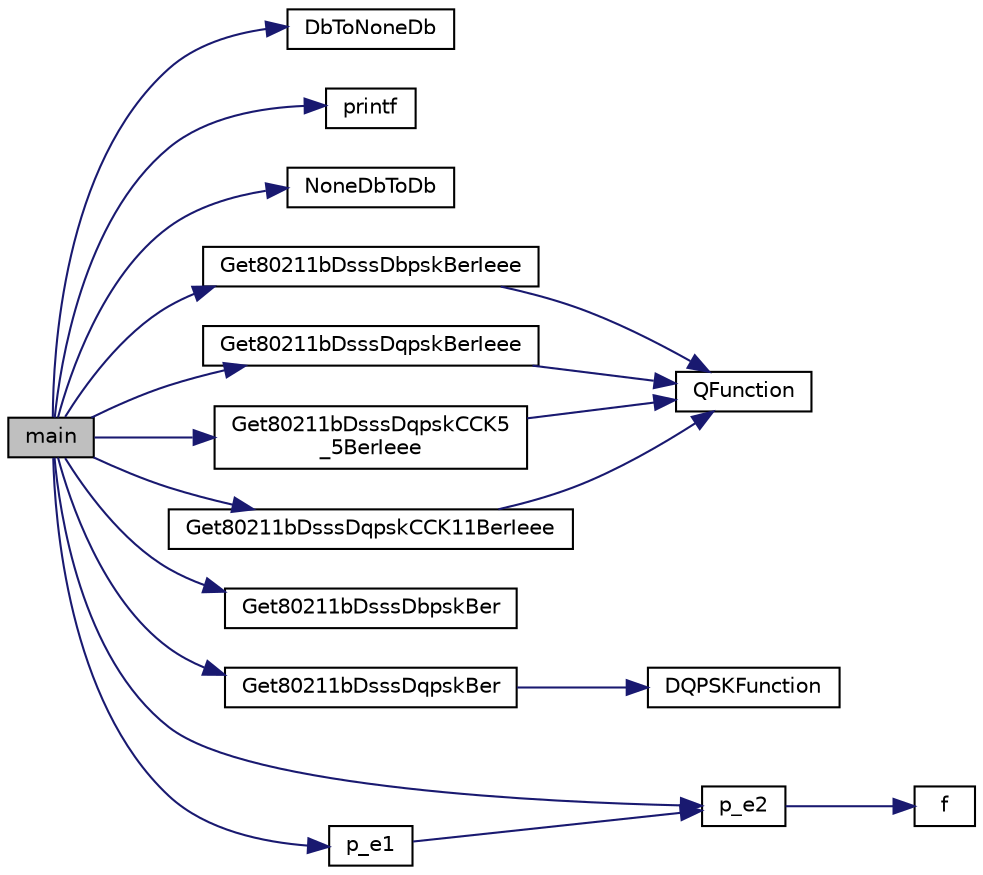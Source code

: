 digraph "main"
{
  edge [fontname="Helvetica",fontsize="10",labelfontname="Helvetica",labelfontsize="10"];
  node [fontname="Helvetica",fontsize="10",shape=record];
  rankdir="LR";
  Node1 [label="main",height=0.2,width=0.4,color="black", fillcolor="grey75", style="filled", fontcolor="black"];
  Node1 -> Node2 [color="midnightblue",fontsize="10",style="solid"];
  Node2 [label="DbToNoneDb",height=0.2,width=0.4,color="black", fillcolor="white", style="filled",URL="$d7/dd1/80211b_8c.html#af750432c41ca9de4bcd5123dc6a598ba"];
  Node1 -> Node3 [color="midnightblue",fontsize="10",style="solid"];
  Node3 [label="printf",height=0.2,width=0.4,color="black", fillcolor="white", style="filled",URL="$da/d3b/generate__test__data__lte__sinr_8m.html#a285ffaf9b73177f0539bab78b6d56a23"];
  Node1 -> Node4 [color="midnightblue",fontsize="10",style="solid"];
  Node4 [label="NoneDbToDb",height=0.2,width=0.4,color="black", fillcolor="white", style="filled",URL="$d7/dd1/80211b_8c.html#a5b4bbc1417144272a5f3125656e2409f"];
  Node1 -> Node5 [color="midnightblue",fontsize="10",style="solid"];
  Node5 [label="Get80211bDsssDbpskBerIeee",height=0.2,width=0.4,color="black", fillcolor="white", style="filled",URL="$d7/dd1/80211b_8c.html#a7b08996e43d45024a79eb41a57069da0"];
  Node5 -> Node6 [color="midnightblue",fontsize="10",style="solid"];
  Node6 [label="QFunction",height=0.2,width=0.4,color="black", fillcolor="white", style="filled",URL="$d7/dd1/80211b_8c.html#adba1ee1e3adf97e751232cf42cea58c8"];
  Node1 -> Node7 [color="midnightblue",fontsize="10",style="solid"];
  Node7 [label="Get80211bDsssDqpskBerIeee",height=0.2,width=0.4,color="black", fillcolor="white", style="filled",URL="$d7/dd1/80211b_8c.html#ae4a81ab5663834547f98f848a773638b"];
  Node7 -> Node6 [color="midnightblue",fontsize="10",style="solid"];
  Node1 -> Node8 [color="midnightblue",fontsize="10",style="solid"];
  Node8 [label="Get80211bDsssDqpskCCK5\l_5BerIeee",height=0.2,width=0.4,color="black", fillcolor="white", style="filled",URL="$d7/dd1/80211b_8c.html#a6a8a962b8f74c8847d2c893d51f6b4aa"];
  Node8 -> Node6 [color="midnightblue",fontsize="10",style="solid"];
  Node1 -> Node9 [color="midnightblue",fontsize="10",style="solid"];
  Node9 [label="Get80211bDsssDqpskCCK11BerIeee",height=0.2,width=0.4,color="black", fillcolor="white", style="filled",URL="$d7/dd1/80211b_8c.html#a26da6411cb2f07aa5c535c70c181e658"];
  Node9 -> Node6 [color="midnightblue",fontsize="10",style="solid"];
  Node1 -> Node10 [color="midnightblue",fontsize="10",style="solid"];
  Node10 [label="Get80211bDsssDbpskBer",height=0.2,width=0.4,color="black", fillcolor="white", style="filled",URL="$d7/dd1/80211b_8c.html#adf5f66b5a45a222024bb7f5fb114b747"];
  Node1 -> Node11 [color="midnightblue",fontsize="10",style="solid"];
  Node11 [label="Get80211bDsssDqpskBer",height=0.2,width=0.4,color="black", fillcolor="white", style="filled",URL="$d7/dd1/80211b_8c.html#aefe7dc679b20db124f08c7c5d4c0d208"];
  Node11 -> Node12 [color="midnightblue",fontsize="10",style="solid"];
  Node12 [label="DQPSKFunction",height=0.2,width=0.4,color="black", fillcolor="white", style="filled",URL="$d7/dd1/80211b_8c.html#adb67c75ed31233b879bad93884a87aed"];
  Node1 -> Node13 [color="midnightblue",fontsize="10",style="solid"];
  Node13 [label="p_e2",height=0.2,width=0.4,color="black", fillcolor="white", style="filled",URL="$d7/dd1/80211b_8c.html#a25e6b6e9afd7147b259b4933b293d98d"];
  Node13 -> Node14 [color="midnightblue",fontsize="10",style="solid"];
  Node14 [label="f",height=0.2,width=0.4,color="black", fillcolor="white", style="filled",URL="$d7/dd1/80211b_8c.html#ae7ffc1a8f84fa47a0812b2f2b9627132"];
  Node1 -> Node15 [color="midnightblue",fontsize="10",style="solid"];
  Node15 [label="p_e1",height=0.2,width=0.4,color="black", fillcolor="white", style="filled",URL="$d7/dd1/80211b_8c.html#aaa482b30c3c823214d0fabc4cb089768"];
  Node15 -> Node13 [color="midnightblue",fontsize="10",style="solid"];
}
